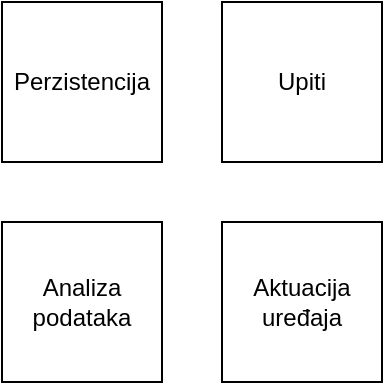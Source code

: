 <mxfile version="14.9.2" type="device"><diagram id="1R2RoRgH-PVW5dXkEdbn" name="Page-1"><mxGraphModel dx="1278" dy="547" grid="1" gridSize="10" guides="1" tooltips="1" connect="1" arrows="1" fold="1" page="1" pageScale="1" pageWidth="1169" pageHeight="827" math="0" shadow="0"><root><mxCell id="0"/><mxCell id="1" parent="0"/><mxCell id="w1yNJl6nK7lkD-w6U2Tt-1" value="Perzistencija" style="whiteSpace=wrap;html=1;aspect=fixed;fillColor=#FFFFFF;" vertex="1" parent="1"><mxGeometry x="280" y="120" width="80" height="80" as="geometry"/></mxCell><mxCell id="w1yNJl6nK7lkD-w6U2Tt-2" value="Upiti" style="whiteSpace=wrap;html=1;aspect=fixed;" vertex="1" parent="1"><mxGeometry x="390" y="120" width="80" height="80" as="geometry"/></mxCell><mxCell id="w1yNJl6nK7lkD-w6U2Tt-3" value="Analiza podataka" style="whiteSpace=wrap;html=1;aspect=fixed;fillColor=#FFFFFF;" vertex="1" parent="1"><mxGeometry x="280" y="230" width="80" height="80" as="geometry"/></mxCell><mxCell id="w1yNJl6nK7lkD-w6U2Tt-4" value="Aktuacija uređaja" style="whiteSpace=wrap;html=1;aspect=fixed;" vertex="1" parent="1"><mxGeometry x="390" y="230" width="80" height="80" as="geometry"/></mxCell></root></mxGraphModel></diagram></mxfile>
